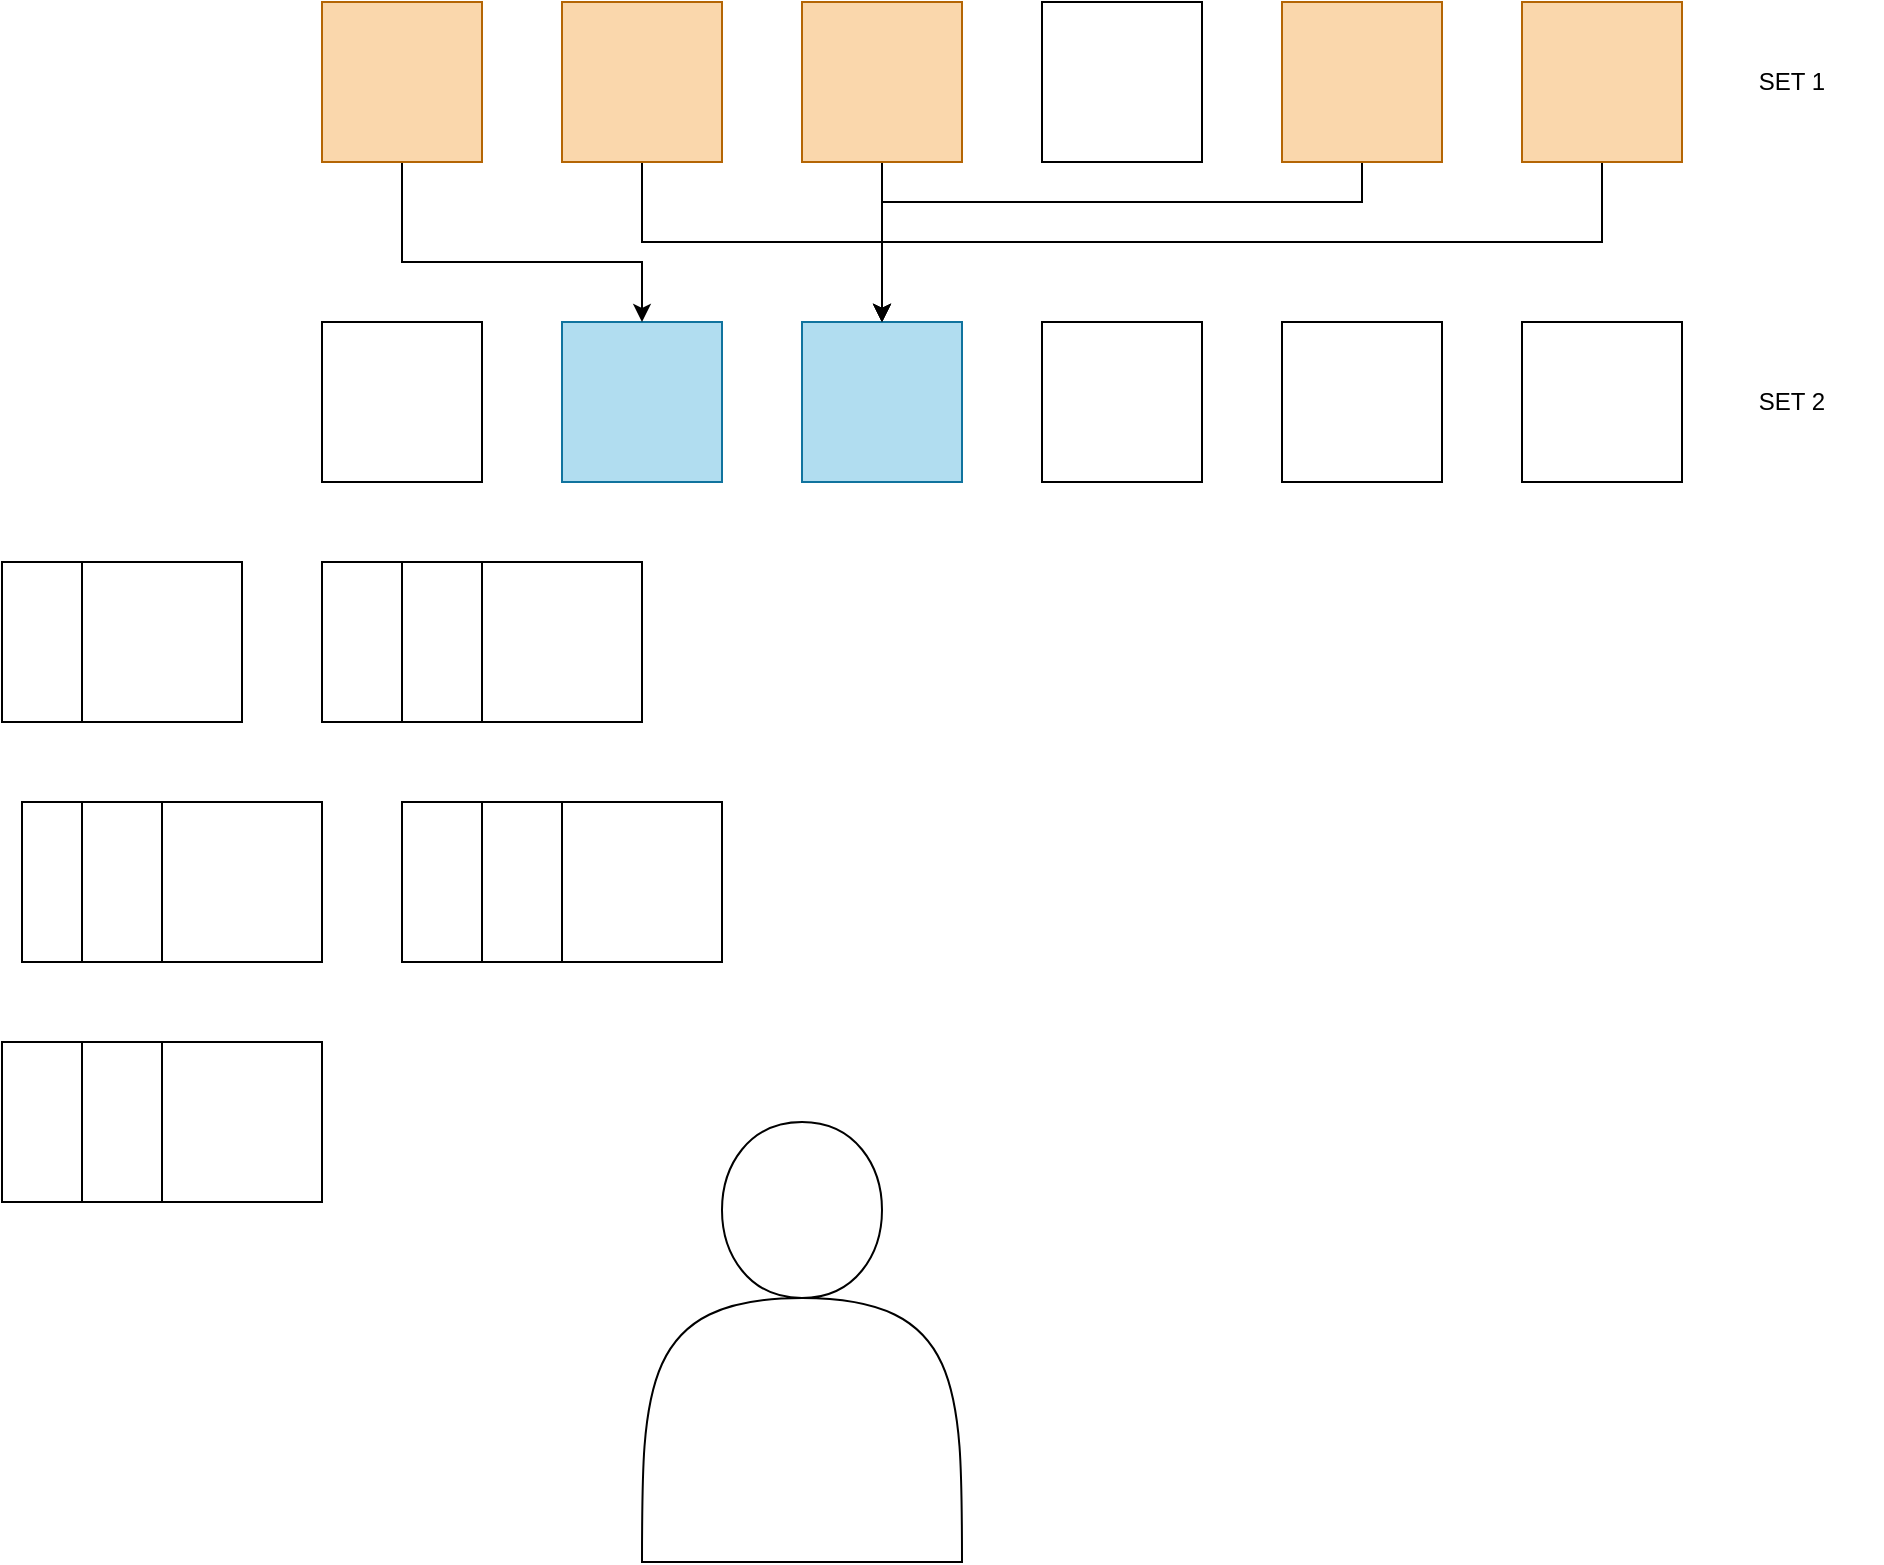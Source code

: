 <mxfile version="20.8.16" type="device"><diagram id="6OPrnr2UDm_CoIq-jGeM" name="Page-1"><mxGraphModel dx="1125" dy="673" grid="1" gridSize="10" guides="1" tooltips="1" connect="1" arrows="1" fold="1" page="1" pageScale="1" pageWidth="2336" pageHeight="1654" math="0" shadow="0"><root><mxCell id="0"/><mxCell id="1" parent="0"/><mxCell id="vewMTujjIwgVN9pnmoBD-25" style="edgeStyle=orthogonalEdgeStyle;rounded=0;orthogonalLoop=1;jettySize=auto;html=1;entryX=0.5;entryY=0;entryDx=0;entryDy=0;" edge="1" parent="1" source="cINC81kmPiSev2BCNify-1" target="cINC81kmPiSev2BCNify-8"><mxGeometry relative="1" as="geometry"><Array as="points"><mxPoint x="400" y="160"/><mxPoint x="520" y="160"/></Array></mxGeometry></mxCell><mxCell id="cINC81kmPiSev2BCNify-1" value="" style="whiteSpace=wrap;html=1;aspect=fixed;fillColor=#fad7ac;strokeColor=#b46504;" parent="1" vertex="1"><mxGeometry x="360" y="40" width="80" height="80" as="geometry"/></mxCell><mxCell id="cINC81kmPiSev2BCNify-2" value="" style="whiteSpace=wrap;html=1;aspect=fixed;" parent="1" vertex="1"><mxGeometry x="240" y="200" width="80" height="80" as="geometry"/></mxCell><mxCell id="vewMTujjIwgVN9pnmoBD-23" style="edgeStyle=orthogonalEdgeStyle;rounded=0;orthogonalLoop=1;jettySize=auto;html=1;entryX=0.5;entryY=0;entryDx=0;entryDy=0;" edge="1" parent="1" source="cINC81kmPiSev2BCNify-3" target="cINC81kmPiSev2BCNify-8"><mxGeometry relative="1" as="geometry"/></mxCell><mxCell id="cINC81kmPiSev2BCNify-3" value="" style="whiteSpace=wrap;html=1;aspect=fixed;fillColor=#fad7ac;strokeColor=#b46504;" parent="1" vertex="1"><mxGeometry x="480" y="40" width="80" height="80" as="geometry"/></mxCell><mxCell id="cINC81kmPiSev2BCNify-4" value="" style="whiteSpace=wrap;html=1;aspect=fixed;" parent="1" vertex="1"><mxGeometry x="80" y="320" width="80" height="80" as="geometry"/></mxCell><mxCell id="cINC81kmPiSev2BCNify-5" value="" style="whiteSpace=wrap;html=1;aspect=fixed;fillStyle=solid;labelBackgroundColor=none;fillColor=#b1ddf0;strokeColor=#10739e;" parent="1" vertex="1"><mxGeometry x="360" y="200" width="80" height="80" as="geometry"/></mxCell><mxCell id="cINC81kmPiSev2BCNify-6" value="" style="whiteSpace=wrap;html=1;aspect=fixed;" parent="1" vertex="1"><mxGeometry x="90" y="440" width="80" height="80" as="geometry"/></mxCell><mxCell id="cINC81kmPiSev2BCNify-7" value="" style="whiteSpace=wrap;html=1;aspect=fixed;" parent="1" vertex="1"><mxGeometry x="600" y="40" width="80" height="80" as="geometry"/></mxCell><mxCell id="cINC81kmPiSev2BCNify-8" value="" style="whiteSpace=wrap;html=1;aspect=fixed;fillColor=#b1ddf0;strokeColor=#10739e;" parent="1" vertex="1"><mxGeometry x="480" y="200" width="80" height="80" as="geometry"/></mxCell><mxCell id="cINC81kmPiSev2BCNify-9" value="" style="whiteSpace=wrap;html=1;aspect=fixed;" parent="1" vertex="1"><mxGeometry x="240" y="320" width="80" height="80" as="geometry"/></mxCell><mxCell id="vewMTujjIwgVN9pnmoBD-27" style="edgeStyle=orthogonalEdgeStyle;rounded=0;orthogonalLoop=1;jettySize=auto;html=1;entryX=0.5;entryY=0;entryDx=0;entryDy=0;" edge="1" parent="1" source="cINC81kmPiSev2BCNify-10" target="cINC81kmPiSev2BCNify-8"><mxGeometry relative="1" as="geometry"><Array as="points"><mxPoint x="760" y="140"/><mxPoint x="520" y="140"/></Array></mxGeometry></mxCell><mxCell id="cINC81kmPiSev2BCNify-10" value="" style="whiteSpace=wrap;html=1;aspect=fixed;fillColor=#fad7ac;strokeColor=#b46504;" parent="1" vertex="1"><mxGeometry x="720" y="40" width="80" height="80" as="geometry"/></mxCell><mxCell id="cINC81kmPiSev2BCNify-11" value="" style="whiteSpace=wrap;html=1;aspect=fixed;" parent="1" vertex="1"><mxGeometry x="600" y="200" width="80" height="80" as="geometry"/></mxCell><mxCell id="cINC81kmPiSev2BCNify-12" value="" style="whiteSpace=wrap;html=1;aspect=fixed;" parent="1" vertex="1"><mxGeometry x="280" y="320" width="80" height="80" as="geometry"/></mxCell><mxCell id="vewMTujjIwgVN9pnmoBD-24" style="edgeStyle=orthogonalEdgeStyle;rounded=0;orthogonalLoop=1;jettySize=auto;html=1;" edge="1" parent="1" source="vewMTujjIwgVN9pnmoBD-1" target="cINC81kmPiSev2BCNify-8"><mxGeometry relative="1" as="geometry"><Array as="points"><mxPoint x="880" y="160"/><mxPoint x="520" y="160"/></Array></mxGeometry></mxCell><mxCell id="vewMTujjIwgVN9pnmoBD-1" value="" style="whiteSpace=wrap;html=1;aspect=fixed;fillColor=#fad7ac;strokeColor=#b46504;" vertex="1" parent="1"><mxGeometry x="840" y="40" width="80" height="80" as="geometry"/></mxCell><mxCell id="vewMTujjIwgVN9pnmoBD-2" value="" style="whiteSpace=wrap;html=1;aspect=fixed;" vertex="1" parent="1"><mxGeometry x="720" y="200" width="80" height="80" as="geometry"/></mxCell><mxCell id="vewMTujjIwgVN9pnmoBD-3" value="" style="whiteSpace=wrap;html=1;aspect=fixed;" vertex="1" parent="1"><mxGeometry x="320" y="320" width="80" height="80" as="geometry"/></mxCell><mxCell id="vewMTujjIwgVN9pnmoBD-26" style="edgeStyle=orthogonalEdgeStyle;rounded=0;orthogonalLoop=1;jettySize=auto;html=1;entryX=0.5;entryY=0;entryDx=0;entryDy=0;" edge="1" parent="1" source="vewMTujjIwgVN9pnmoBD-4" target="cINC81kmPiSev2BCNify-5"><mxGeometry relative="1" as="geometry"><Array as="points"><mxPoint x="280" y="170"/><mxPoint x="400" y="170"/></Array></mxGeometry></mxCell><mxCell id="vewMTujjIwgVN9pnmoBD-4" value="" style="whiteSpace=wrap;html=1;aspect=fixed;fillColor=#fad7ac;strokeColor=#b46504;" vertex="1" parent="1"><mxGeometry x="240" y="40" width="80" height="80" as="geometry"/></mxCell><mxCell id="vewMTujjIwgVN9pnmoBD-5" value="" style="whiteSpace=wrap;html=1;aspect=fixed;" vertex="1" parent="1"><mxGeometry x="840" y="200" width="80" height="80" as="geometry"/></mxCell><mxCell id="vewMTujjIwgVN9pnmoBD-6" value="" style="whiteSpace=wrap;html=1;aspect=fixed;" vertex="1" parent="1"><mxGeometry x="120" y="320" width="80" height="80" as="geometry"/></mxCell><mxCell id="vewMTujjIwgVN9pnmoBD-7" value="" style="whiteSpace=wrap;html=1;aspect=fixed;" vertex="1" parent="1"><mxGeometry x="120" y="440" width="80" height="80" as="geometry"/></mxCell><mxCell id="vewMTujjIwgVN9pnmoBD-8" value="" style="whiteSpace=wrap;html=1;aspect=fixed;" vertex="1" parent="1"><mxGeometry x="80" y="560" width="80" height="80" as="geometry"/></mxCell><mxCell id="vewMTujjIwgVN9pnmoBD-9" value="" style="whiteSpace=wrap;html=1;aspect=fixed;" vertex="1" parent="1"><mxGeometry x="280" y="440" width="80" height="80" as="geometry"/></mxCell><mxCell id="vewMTujjIwgVN9pnmoBD-10" value="" style="whiteSpace=wrap;html=1;aspect=fixed;" vertex="1" parent="1"><mxGeometry x="120" y="560" width="80" height="80" as="geometry"/></mxCell><mxCell id="vewMTujjIwgVN9pnmoBD-11" value="" style="whiteSpace=wrap;html=1;aspect=fixed;" vertex="1" parent="1"><mxGeometry x="320" y="440" width="80" height="80" as="geometry"/></mxCell><mxCell id="vewMTujjIwgVN9pnmoBD-12" value="" style="whiteSpace=wrap;html=1;aspect=fixed;" vertex="1" parent="1"><mxGeometry x="360" y="440" width="80" height="80" as="geometry"/></mxCell><mxCell id="vewMTujjIwgVN9pnmoBD-13" value="" style="whiteSpace=wrap;html=1;aspect=fixed;" vertex="1" parent="1"><mxGeometry x="160" y="560" width="80" height="80" as="geometry"/></mxCell><mxCell id="vewMTujjIwgVN9pnmoBD-14" value="" style="whiteSpace=wrap;html=1;aspect=fixed;" vertex="1" parent="1"><mxGeometry x="160" y="440" width="80" height="80" as="geometry"/></mxCell><mxCell id="vewMTujjIwgVN9pnmoBD-15" value="" style="shape=actor;whiteSpace=wrap;html=1;" vertex="1" parent="1"><mxGeometry x="400" y="600" width="160" height="220" as="geometry"/></mxCell><mxCell id="vewMTujjIwgVN9pnmoBD-18" value="SET 2" style="text;html=1;strokeColor=none;fillColor=none;align=center;verticalAlign=middle;whiteSpace=wrap;rounded=0;" vertex="1" parent="1"><mxGeometry x="930" y="225" width="90" height="30" as="geometry"/></mxCell><mxCell id="vewMTujjIwgVN9pnmoBD-19" value="SET 1" style="text;html=1;strokeColor=none;fillColor=none;align=center;verticalAlign=middle;whiteSpace=wrap;rounded=0;" vertex="1" parent="1"><mxGeometry x="930" y="65" width="90" height="30" as="geometry"/></mxCell></root></mxGraphModel></diagram></mxfile>